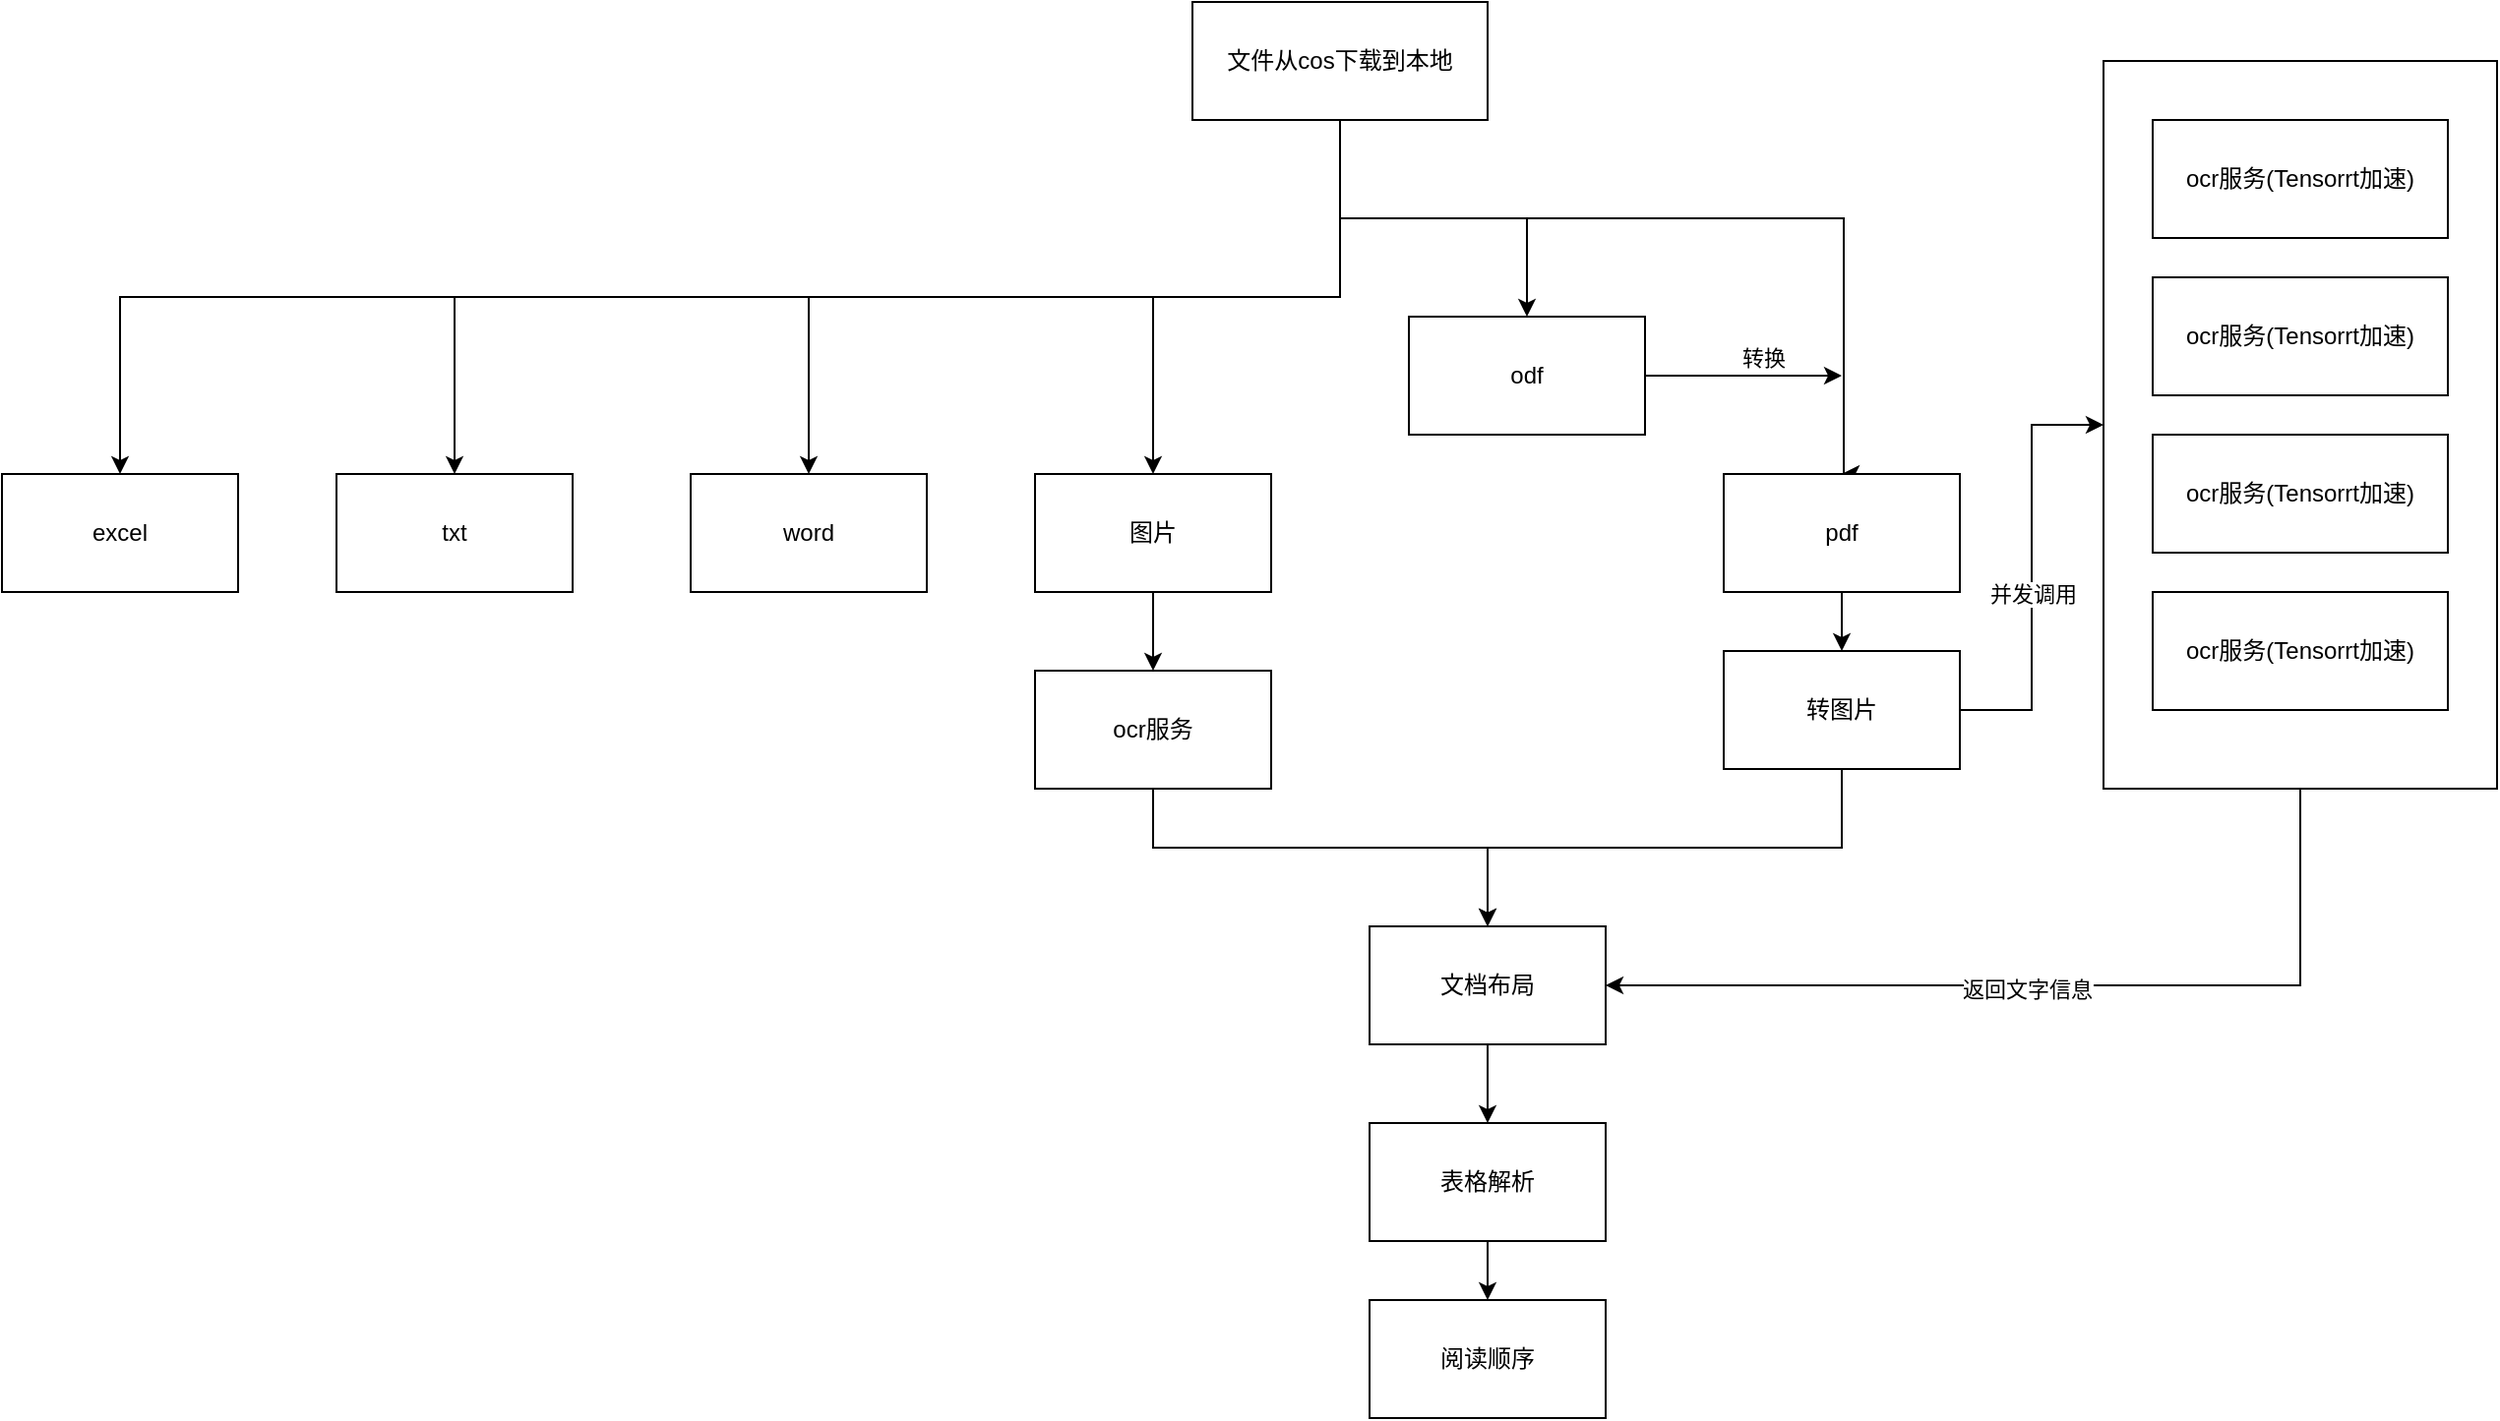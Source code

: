 <mxfile version="24.8.6">
  <diagram name="Page-1" id="OG5igTFn9DnJildyo5yd">
    <mxGraphModel dx="2850" dy="1163" grid="1" gridSize="10" guides="1" tooltips="1" connect="1" arrows="1" fold="1" page="1" pageScale="1" pageWidth="850" pageHeight="1100" math="0" shadow="0">
      <root>
        <mxCell id="0" />
        <mxCell id="1" parent="0" />
        <mxCell id="RtXTbB7Lo0TBa5nR8TKk-10" style="edgeStyle=orthogonalEdgeStyle;rounded=0;orthogonalLoop=1;jettySize=auto;html=1;exitX=0.5;exitY=1;exitDx=0;exitDy=0;entryX=0.5;entryY=0;entryDx=0;entryDy=0;" edge="1" parent="1" source="RtXTbB7Lo0TBa5nR8TKk-5" target="RtXTbB7Lo0TBa5nR8TKk-9">
          <mxGeometry relative="1" as="geometry" />
        </mxCell>
        <mxCell id="RtXTbB7Lo0TBa5nR8TKk-30" style="edgeStyle=orthogonalEdgeStyle;rounded=0;orthogonalLoop=1;jettySize=auto;html=1;exitX=0.5;exitY=1;exitDx=0;exitDy=0;" edge="1" parent="1" source="RtXTbB7Lo0TBa5nR8TKk-5">
          <mxGeometry relative="1" as="geometry">
            <mxPoint x="510" y="340" as="targetPoint" />
            <Array as="points">
              <mxPoint x="255" y="210" />
              <mxPoint x="511" y="210" />
            </Array>
          </mxGeometry>
        </mxCell>
        <mxCell id="RtXTbB7Lo0TBa5nR8TKk-33" style="edgeStyle=orthogonalEdgeStyle;rounded=0;orthogonalLoop=1;jettySize=auto;html=1;exitX=0.5;exitY=1;exitDx=0;exitDy=0;entryX=0.5;entryY=0;entryDx=0;entryDy=0;" edge="1" parent="1" source="RtXTbB7Lo0TBa5nR8TKk-5" target="RtXTbB7Lo0TBa5nR8TKk-27">
          <mxGeometry relative="1" as="geometry" />
        </mxCell>
        <mxCell id="RtXTbB7Lo0TBa5nR8TKk-34" style="edgeStyle=orthogonalEdgeStyle;rounded=0;orthogonalLoop=1;jettySize=auto;html=1;exitX=0.5;exitY=1;exitDx=0;exitDy=0;" edge="1" parent="1" source="RtXTbB7Lo0TBa5nR8TKk-5" target="RtXTbB7Lo0TBa5nR8TKk-25">
          <mxGeometry relative="1" as="geometry" />
        </mxCell>
        <mxCell id="RtXTbB7Lo0TBa5nR8TKk-35" style="edgeStyle=orthogonalEdgeStyle;rounded=0;orthogonalLoop=1;jettySize=auto;html=1;exitX=0.5;exitY=1;exitDx=0;exitDy=0;entryX=0.5;entryY=0;entryDx=0;entryDy=0;" edge="1" parent="1" source="RtXTbB7Lo0TBa5nR8TKk-5" target="RtXTbB7Lo0TBa5nR8TKk-24">
          <mxGeometry relative="1" as="geometry" />
        </mxCell>
        <mxCell id="RtXTbB7Lo0TBa5nR8TKk-36" style="edgeStyle=orthogonalEdgeStyle;rounded=0;orthogonalLoop=1;jettySize=auto;html=1;exitX=0.5;exitY=1;exitDx=0;exitDy=0;entryX=0.5;entryY=0;entryDx=0;entryDy=0;" edge="1" parent="1" source="RtXTbB7Lo0TBa5nR8TKk-5" target="RtXTbB7Lo0TBa5nR8TKk-7">
          <mxGeometry relative="1" as="geometry" />
        </mxCell>
        <mxCell id="RtXTbB7Lo0TBa5nR8TKk-5" value="文件从cos下载到本地" style="rounded=0;whiteSpace=wrap;html=1;" vertex="1" parent="1">
          <mxGeometry x="180" y="100" width="150" height="60" as="geometry" />
        </mxCell>
        <mxCell id="RtXTbB7Lo0TBa5nR8TKk-7" value="excel" style="rounded=0;whiteSpace=wrap;html=1;" vertex="1" parent="1">
          <mxGeometry x="-425" y="340" width="120" height="60" as="geometry" />
        </mxCell>
        <mxCell id="RtXTbB7Lo0TBa5nR8TKk-29" style="edgeStyle=orthogonalEdgeStyle;rounded=0;orthogonalLoop=1;jettySize=auto;html=1;exitX=0.5;exitY=1;exitDx=0;exitDy=0;entryX=0.5;entryY=0;entryDx=0;entryDy=0;" edge="1" parent="1" source="RtXTbB7Lo0TBa5nR8TKk-8" target="RtXTbB7Lo0TBa5nR8TKk-15">
          <mxGeometry relative="1" as="geometry" />
        </mxCell>
        <mxCell id="RtXTbB7Lo0TBa5nR8TKk-8" value="pdf" style="rounded=0;whiteSpace=wrap;html=1;" vertex="1" parent="1">
          <mxGeometry x="450" y="340" width="120" height="60" as="geometry" />
        </mxCell>
        <mxCell id="RtXTbB7Lo0TBa5nR8TKk-31" style="edgeStyle=orthogonalEdgeStyle;rounded=0;orthogonalLoop=1;jettySize=auto;html=1;exitX=1;exitY=0.5;exitDx=0;exitDy=0;" edge="1" parent="1" source="RtXTbB7Lo0TBa5nR8TKk-9">
          <mxGeometry relative="1" as="geometry">
            <mxPoint x="510" y="290" as="targetPoint" />
          </mxGeometry>
        </mxCell>
        <mxCell id="RtXTbB7Lo0TBa5nR8TKk-32" value="转换" style="edgeLabel;html=1;align=center;verticalAlign=middle;resizable=0;points=[];" vertex="1" connectable="0" parent="RtXTbB7Lo0TBa5nR8TKk-31">
          <mxGeometry x="0.204" y="-1" relative="1" as="geometry">
            <mxPoint y="-11" as="offset" />
          </mxGeometry>
        </mxCell>
        <mxCell id="RtXTbB7Lo0TBa5nR8TKk-9" value="odf" style="rounded=0;whiteSpace=wrap;html=1;" vertex="1" parent="1">
          <mxGeometry x="290" y="260" width="120" height="60" as="geometry" />
        </mxCell>
        <mxCell id="RtXTbB7Lo0TBa5nR8TKk-22" style="edgeStyle=orthogonalEdgeStyle;rounded=0;orthogonalLoop=1;jettySize=auto;html=1;exitX=1;exitY=0.5;exitDx=0;exitDy=0;entryX=0;entryY=0.5;entryDx=0;entryDy=0;" edge="1" parent="1" source="RtXTbB7Lo0TBa5nR8TKk-15" target="RtXTbB7Lo0TBa5nR8TKk-21">
          <mxGeometry relative="1" as="geometry" />
        </mxCell>
        <mxCell id="RtXTbB7Lo0TBa5nR8TKk-23" value="并发调用" style="edgeLabel;html=1;align=center;verticalAlign=middle;resizable=0;points=[];" vertex="1" connectable="0" parent="RtXTbB7Lo0TBa5nR8TKk-22">
          <mxGeometry x="-0.18" y="-2" relative="1" as="geometry">
            <mxPoint x="-2" y="-6" as="offset" />
          </mxGeometry>
        </mxCell>
        <mxCell id="RtXTbB7Lo0TBa5nR8TKk-42" style="edgeStyle=orthogonalEdgeStyle;rounded=0;orthogonalLoop=1;jettySize=auto;html=1;exitX=0.5;exitY=1;exitDx=0;exitDy=0;entryX=0.5;entryY=0;entryDx=0;entryDy=0;" edge="1" parent="1" source="RtXTbB7Lo0TBa5nR8TKk-15" target="RtXTbB7Lo0TBa5nR8TKk-38">
          <mxGeometry relative="1" as="geometry" />
        </mxCell>
        <mxCell id="RtXTbB7Lo0TBa5nR8TKk-15" value="转图片" style="rounded=0;whiteSpace=wrap;html=1;" vertex="1" parent="1">
          <mxGeometry x="450" y="430" width="120" height="60" as="geometry" />
        </mxCell>
        <mxCell id="RtXTbB7Lo0TBa5nR8TKk-24" value="txt" style="rounded=0;whiteSpace=wrap;html=1;" vertex="1" parent="1">
          <mxGeometry x="-255" y="340" width="120" height="60" as="geometry" />
        </mxCell>
        <mxCell id="RtXTbB7Lo0TBa5nR8TKk-25" value="word" style="rounded=0;whiteSpace=wrap;html=1;" vertex="1" parent="1">
          <mxGeometry x="-75" y="340" width="120" height="60" as="geometry" />
        </mxCell>
        <mxCell id="RtXTbB7Lo0TBa5nR8TKk-50" style="edgeStyle=orthogonalEdgeStyle;rounded=0;orthogonalLoop=1;jettySize=auto;html=1;exitX=0.5;exitY=1;exitDx=0;exitDy=0;entryX=0.5;entryY=0;entryDx=0;entryDy=0;" edge="1" parent="1" source="RtXTbB7Lo0TBa5nR8TKk-27" target="RtXTbB7Lo0TBa5nR8TKk-49">
          <mxGeometry relative="1" as="geometry" />
        </mxCell>
        <mxCell id="RtXTbB7Lo0TBa5nR8TKk-27" value="图片" style="rounded=0;whiteSpace=wrap;html=1;" vertex="1" parent="1">
          <mxGeometry x="100" y="340" width="120" height="60" as="geometry" />
        </mxCell>
        <mxCell id="RtXTbB7Lo0TBa5nR8TKk-43" style="edgeStyle=orthogonalEdgeStyle;rounded=0;orthogonalLoop=1;jettySize=auto;html=1;exitX=0.5;exitY=1;exitDx=0;exitDy=0;" edge="1" parent="1" source="RtXTbB7Lo0TBa5nR8TKk-38">
          <mxGeometry relative="1" as="geometry">
            <mxPoint x="330" y="670" as="targetPoint" />
          </mxGeometry>
        </mxCell>
        <mxCell id="RtXTbB7Lo0TBa5nR8TKk-38" value="文档布局" style="rounded=0;whiteSpace=wrap;html=1;" vertex="1" parent="1">
          <mxGeometry x="270" y="570" width="120" height="60" as="geometry" />
        </mxCell>
        <mxCell id="RtXTbB7Lo0TBa5nR8TKk-39" value="" style="group" vertex="1" connectable="0" parent="1">
          <mxGeometry x="643" y="130" width="200" height="370" as="geometry" />
        </mxCell>
        <mxCell id="RtXTbB7Lo0TBa5nR8TKk-21" value="" style="rounded=0;whiteSpace=wrap;html=1;" vertex="1" parent="RtXTbB7Lo0TBa5nR8TKk-39">
          <mxGeometry width="200" height="370" as="geometry" />
        </mxCell>
        <mxCell id="RtXTbB7Lo0TBa5nR8TKk-1" value="ocr服务(Tensorrt加速)" style="rounded=0;whiteSpace=wrap;html=1;" vertex="1" parent="RtXTbB7Lo0TBa5nR8TKk-39">
          <mxGeometry x="25" y="30" width="150" height="60" as="geometry" />
        </mxCell>
        <mxCell id="RtXTbB7Lo0TBa5nR8TKk-17" value="ocr服务(Tensorrt加速)" style="rounded=0;whiteSpace=wrap;html=1;" vertex="1" parent="RtXTbB7Lo0TBa5nR8TKk-39">
          <mxGeometry x="25" y="110" width="150" height="60" as="geometry" />
        </mxCell>
        <mxCell id="RtXTbB7Lo0TBa5nR8TKk-18" value="ocr服务(Tensorrt加速)" style="rounded=0;whiteSpace=wrap;html=1;" vertex="1" parent="RtXTbB7Lo0TBa5nR8TKk-39">
          <mxGeometry x="25" y="190" width="150" height="60" as="geometry" />
        </mxCell>
        <mxCell id="RtXTbB7Lo0TBa5nR8TKk-19" value="ocr服务(Tensorrt加速)" style="rounded=0;whiteSpace=wrap;html=1;" vertex="1" parent="RtXTbB7Lo0TBa5nR8TKk-39">
          <mxGeometry x="25" y="270" width="150" height="60" as="geometry" />
        </mxCell>
        <mxCell id="RtXTbB7Lo0TBa5nR8TKk-40" style="edgeStyle=orthogonalEdgeStyle;rounded=0;orthogonalLoop=1;jettySize=auto;html=1;exitX=0.5;exitY=1;exitDx=0;exitDy=0;entryX=1;entryY=0.5;entryDx=0;entryDy=0;" edge="1" parent="1" source="RtXTbB7Lo0TBa5nR8TKk-21" target="RtXTbB7Lo0TBa5nR8TKk-38">
          <mxGeometry relative="1" as="geometry" />
        </mxCell>
        <mxCell id="RtXTbB7Lo0TBa5nR8TKk-41" value="返回文字信息" style="edgeLabel;html=1;align=center;verticalAlign=middle;resizable=0;points=[];" vertex="1" connectable="0" parent="RtXTbB7Lo0TBa5nR8TKk-40">
          <mxGeometry x="0.056" y="2" relative="1" as="geometry">
            <mxPoint as="offset" />
          </mxGeometry>
        </mxCell>
        <mxCell id="RtXTbB7Lo0TBa5nR8TKk-46" style="edgeStyle=orthogonalEdgeStyle;rounded=0;orthogonalLoop=1;jettySize=auto;html=1;exitX=0.5;exitY=1;exitDx=0;exitDy=0;entryX=0.5;entryY=0;entryDx=0;entryDy=0;" edge="1" parent="1" source="RtXTbB7Lo0TBa5nR8TKk-44" target="RtXTbB7Lo0TBa5nR8TKk-45">
          <mxGeometry relative="1" as="geometry" />
        </mxCell>
        <mxCell id="RtXTbB7Lo0TBa5nR8TKk-44" value="表格解析" style="rounded=0;whiteSpace=wrap;html=1;" vertex="1" parent="1">
          <mxGeometry x="270" y="670" width="120" height="60" as="geometry" />
        </mxCell>
        <mxCell id="RtXTbB7Lo0TBa5nR8TKk-45" value="阅读顺序" style="rounded=0;whiteSpace=wrap;html=1;" vertex="1" parent="1">
          <mxGeometry x="270" y="760" width="120" height="60" as="geometry" />
        </mxCell>
        <mxCell id="RtXTbB7Lo0TBa5nR8TKk-52" style="edgeStyle=orthogonalEdgeStyle;rounded=0;orthogonalLoop=1;jettySize=auto;html=1;exitX=0.5;exitY=1;exitDx=0;exitDy=0;entryX=0.5;entryY=0;entryDx=0;entryDy=0;" edge="1" parent="1" source="RtXTbB7Lo0TBa5nR8TKk-49" target="RtXTbB7Lo0TBa5nR8TKk-38">
          <mxGeometry relative="1" as="geometry">
            <Array as="points">
              <mxPoint x="160" y="530" />
              <mxPoint x="330" y="530" />
            </Array>
          </mxGeometry>
        </mxCell>
        <mxCell id="RtXTbB7Lo0TBa5nR8TKk-49" value="ocr服务" style="rounded=0;whiteSpace=wrap;html=1;" vertex="1" parent="1">
          <mxGeometry x="100" y="440" width="120" height="60" as="geometry" />
        </mxCell>
      </root>
    </mxGraphModel>
  </diagram>
</mxfile>
